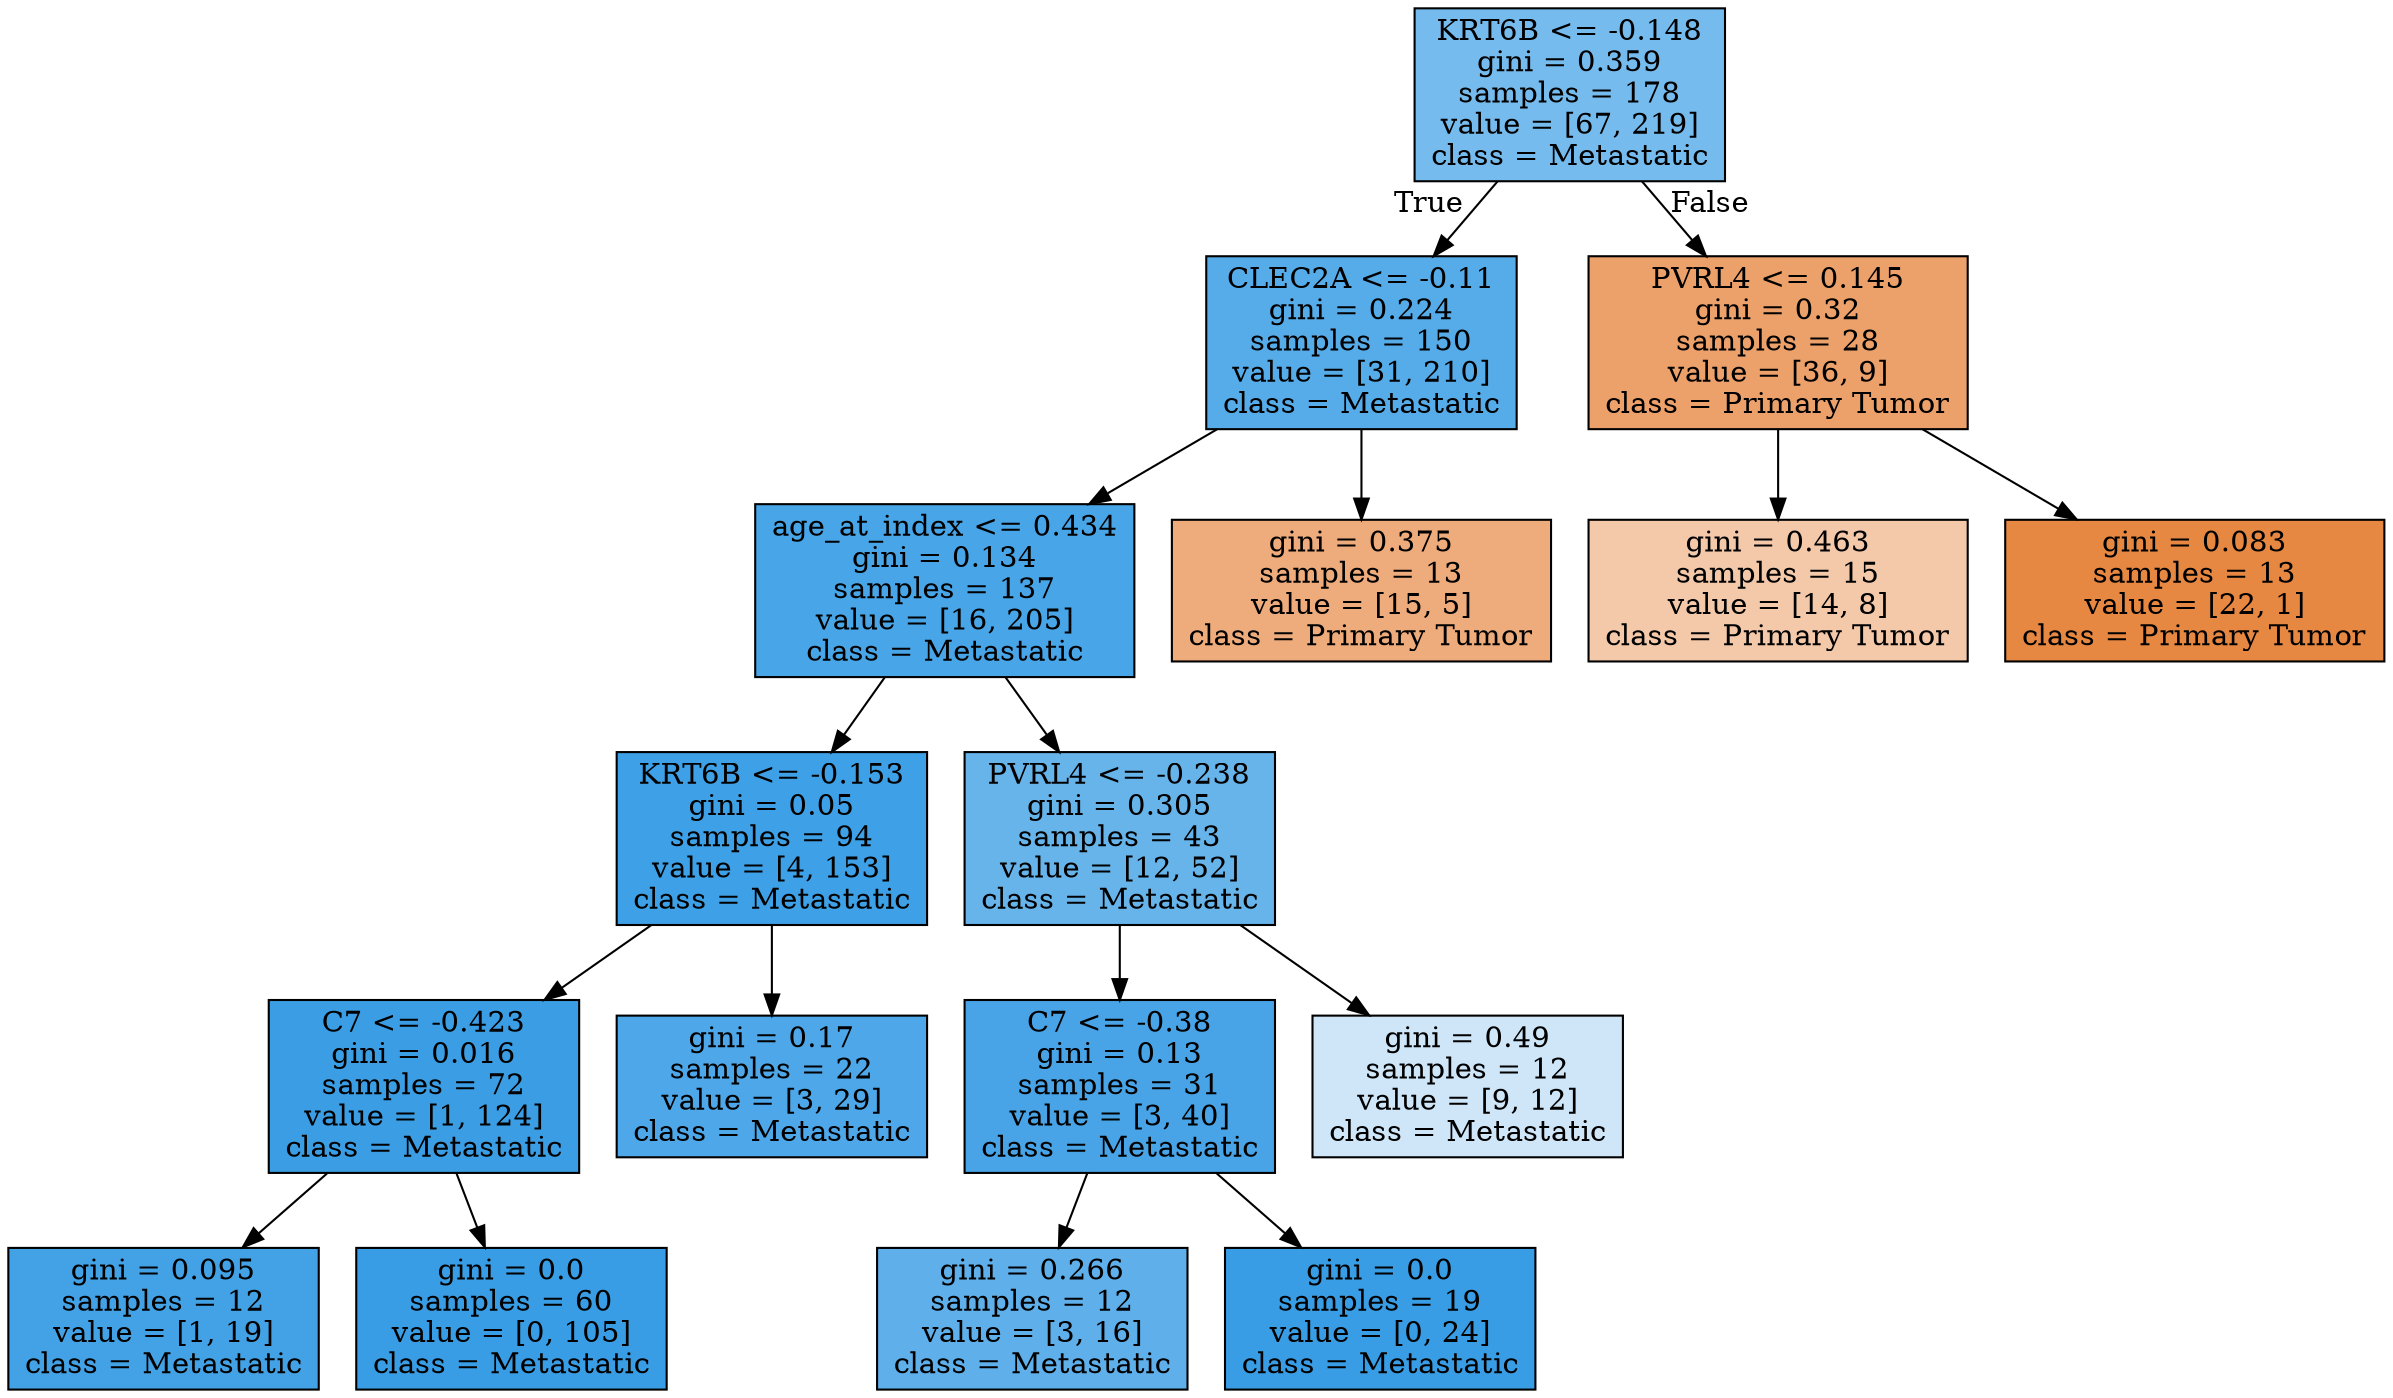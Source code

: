 digraph Tree {
node [shape=box, style="filled", color="black"] ;
0 [label="KRT6B <= -0.148\ngini = 0.359\nsamples = 178\nvalue = [67, 219]\nclass = Metastatic", fillcolor="#76bbed"] ;
1 [label="CLEC2A <= -0.11\ngini = 0.224\nsamples = 150\nvalue = [31, 210]\nclass = Metastatic", fillcolor="#56abe9"] ;
0 -> 1 [labeldistance=2.5, labelangle=45, headlabel="True"] ;
2 [label="age_at_index <= 0.434\ngini = 0.134\nsamples = 137\nvalue = [16, 205]\nclass = Metastatic", fillcolor="#48a5e7"] ;
1 -> 2 ;
3 [label="KRT6B <= -0.153\ngini = 0.05\nsamples = 94\nvalue = [4, 153]\nclass = Metastatic", fillcolor="#3ea0e6"] ;
2 -> 3 ;
4 [label="C7 <= -0.423\ngini = 0.016\nsamples = 72\nvalue = [1, 124]\nclass = Metastatic", fillcolor="#3b9ee5"] ;
3 -> 4 ;
5 [label="gini = 0.095\nsamples = 12\nvalue = [1, 19]\nclass = Metastatic", fillcolor="#43a2e6"] ;
4 -> 5 ;
6 [label="gini = 0.0\nsamples = 60\nvalue = [0, 105]\nclass = Metastatic", fillcolor="#399de5"] ;
4 -> 6 ;
7 [label="gini = 0.17\nsamples = 22\nvalue = [3, 29]\nclass = Metastatic", fillcolor="#4da7e8"] ;
3 -> 7 ;
8 [label="PVRL4 <= -0.238\ngini = 0.305\nsamples = 43\nvalue = [12, 52]\nclass = Metastatic", fillcolor="#67b4eb"] ;
2 -> 8 ;
9 [label="C7 <= -0.38\ngini = 0.13\nsamples = 31\nvalue = [3, 40]\nclass = Metastatic", fillcolor="#48a4e7"] ;
8 -> 9 ;
10 [label="gini = 0.266\nsamples = 12\nvalue = [3, 16]\nclass = Metastatic", fillcolor="#5eafea"] ;
9 -> 10 ;
11 [label="gini = 0.0\nsamples = 19\nvalue = [0, 24]\nclass = Metastatic", fillcolor="#399de5"] ;
9 -> 11 ;
12 [label="gini = 0.49\nsamples = 12\nvalue = [9, 12]\nclass = Metastatic", fillcolor="#cee6f8"] ;
8 -> 12 ;
13 [label="gini = 0.375\nsamples = 13\nvalue = [15, 5]\nclass = Primary Tumor", fillcolor="#eeab7b"] ;
1 -> 13 ;
14 [label="PVRL4 <= 0.145\ngini = 0.32\nsamples = 28\nvalue = [36, 9]\nclass = Primary Tumor", fillcolor="#eca06a"] ;
0 -> 14 [labeldistance=2.5, labelangle=-45, headlabel="False"] ;
15 [label="gini = 0.463\nsamples = 15\nvalue = [14, 8]\nclass = Primary Tumor", fillcolor="#f4c9aa"] ;
14 -> 15 ;
16 [label="gini = 0.083\nsamples = 13\nvalue = [22, 1]\nclass = Primary Tumor", fillcolor="#e68742"] ;
14 -> 16 ;
}